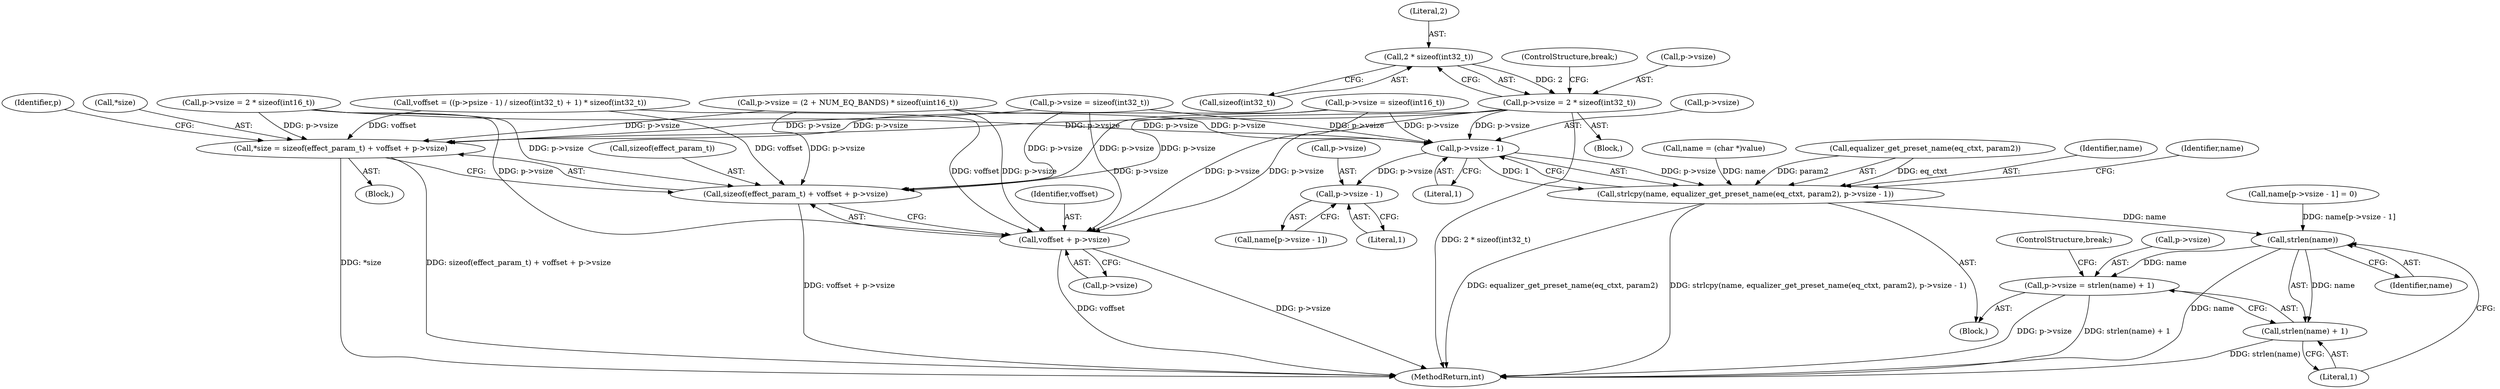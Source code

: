 digraph "0_Android_d72ea85c78a1a68bf99fd5804ad9784b4102fe57@API" {
"1000233" [label="(Call,2 * sizeof(int32_t))"];
"1000229" [label="(Call,p->vsize = 2 * sizeof(int32_t))"];
"1000297" [label="(Call,*size = sizeof(effect_param_t) + voffset + p->vsize)"];
"1000300" [label="(Call,sizeof(effect_param_t) + voffset + p->vsize)"];
"1000303" [label="(Call,voffset + p->vsize)"];
"1000570" [label="(Call,p->vsize - 1)"];
"1000565" [label="(Call,strlcpy(name, equalizer_get_preset_name(eq_ctxt, param2), p->vsize - 1))"];
"1000589" [label="(Call,strlen(name))"];
"1000584" [label="(Call,p->vsize = strlen(name) + 1)"];
"1000588" [label="(Call,strlen(name) + 1)"];
"1000578" [label="(Call,p->vsize - 1)"];
"1000590" [label="(Identifier,name)"];
"1000576" [label="(Call,name[p->vsize - 1])"];
"1000560" [label="(Call,name = (char *)value)"];
"1000300" [label="(Call,sizeof(effect_param_t) + voffset + p->vsize)"];
"1000311" [label="(Identifier,p)"];
"1000567" [label="(Call,equalizer_get_preset_name(eq_ctxt, param2))"];
"1000575" [label="(Call,name[p->vsize - 1] = 0)"];
"1000565" [label="(Call,strlcpy(name, equalizer_get_preset_name(eq_ctxt, param2), p->vsize - 1))"];
"1000566" [label="(Identifier,name)"];
"1000577" [label="(Identifier,name)"];
"1000588" [label="(Call,strlen(name) + 1)"];
"1000235" [label="(Call,sizeof(int32_t))"];
"1000579" [label="(Call,p->vsize)"];
"1000233" [label="(Call,2 * sizeof(int32_t))"];
"1000237" [label="(ControlStructure,break;)"];
"1000570" [label="(Call,p->vsize - 1)"];
"1000303" [label="(Call,voffset + p->vsize)"];
"1000234" [label="(Literal,2)"];
"1000589" [label="(Call,strlen(name))"];
"1000304" [label="(Identifier,voffset)"];
"1000592" [label="(ControlStructure,break;)"];
"1000305" [label="(Call,p->vsize)"];
"1000204" [label="(Call,p->vsize = 2 * sizeof(int16_t))"];
"1000162" [label="(Block,)"];
"1000318" [label="(Block,)"];
"1000230" [label="(Call,p->vsize)"];
"1000181" [label="(Call,p->vsize = sizeof(int16_t))"];
"1000297" [label="(Call,*size = sizeof(effect_param_t) + voffset + p->vsize)"];
"1000252" [label="(Call,p->vsize = sizeof(int32_t))"];
"1000229" [label="(Call,p->vsize = 2 * sizeof(int32_t))"];
"1000112" [label="(Call,voffset = ((p->psize - 1) / sizeof(int32_t) + 1) * sizeof(int32_t))"];
"1000651" [label="(MethodReturn,int)"];
"1000301" [label="(Call,sizeof(effect_param_t))"];
"1000574" [label="(Literal,1)"];
"1000585" [label="(Call,p->vsize)"];
"1000298" [label="(Call,*size)"];
"1000279" [label="(Call,p->vsize = (2 + NUM_EQ_BANDS) * sizeof(uint16_t))"];
"1000584" [label="(Call,p->vsize = strlen(name) + 1)"];
"1000571" [label="(Call,p->vsize)"];
"1000104" [label="(Block,)"];
"1000591" [label="(Literal,1)"];
"1000578" [label="(Call,p->vsize - 1)"];
"1000582" [label="(Literal,1)"];
"1000233" -> "1000229"  [label="AST: "];
"1000233" -> "1000235"  [label="CFG: "];
"1000234" -> "1000233"  [label="AST: "];
"1000235" -> "1000233"  [label="AST: "];
"1000229" -> "1000233"  [label="CFG: "];
"1000233" -> "1000229"  [label="DDG: 2"];
"1000229" -> "1000162"  [label="AST: "];
"1000230" -> "1000229"  [label="AST: "];
"1000237" -> "1000229"  [label="CFG: "];
"1000229" -> "1000651"  [label="DDG: 2 * sizeof(int32_t)"];
"1000229" -> "1000297"  [label="DDG: p->vsize"];
"1000229" -> "1000300"  [label="DDG: p->vsize"];
"1000229" -> "1000303"  [label="DDG: p->vsize"];
"1000229" -> "1000570"  [label="DDG: p->vsize"];
"1000297" -> "1000104"  [label="AST: "];
"1000297" -> "1000300"  [label="CFG: "];
"1000298" -> "1000297"  [label="AST: "];
"1000300" -> "1000297"  [label="AST: "];
"1000311" -> "1000297"  [label="CFG: "];
"1000297" -> "1000651"  [label="DDG: *size"];
"1000297" -> "1000651"  [label="DDG: sizeof(effect_param_t) + voffset + p->vsize"];
"1000112" -> "1000297"  [label="DDG: voffset"];
"1000181" -> "1000297"  [label="DDG: p->vsize"];
"1000204" -> "1000297"  [label="DDG: p->vsize"];
"1000252" -> "1000297"  [label="DDG: p->vsize"];
"1000279" -> "1000297"  [label="DDG: p->vsize"];
"1000300" -> "1000303"  [label="CFG: "];
"1000301" -> "1000300"  [label="AST: "];
"1000303" -> "1000300"  [label="AST: "];
"1000300" -> "1000651"  [label="DDG: voffset + p->vsize"];
"1000112" -> "1000300"  [label="DDG: voffset"];
"1000181" -> "1000300"  [label="DDG: p->vsize"];
"1000204" -> "1000300"  [label="DDG: p->vsize"];
"1000252" -> "1000300"  [label="DDG: p->vsize"];
"1000279" -> "1000300"  [label="DDG: p->vsize"];
"1000303" -> "1000305"  [label="CFG: "];
"1000304" -> "1000303"  [label="AST: "];
"1000305" -> "1000303"  [label="AST: "];
"1000303" -> "1000651"  [label="DDG: voffset"];
"1000303" -> "1000651"  [label="DDG: p->vsize"];
"1000112" -> "1000303"  [label="DDG: voffset"];
"1000181" -> "1000303"  [label="DDG: p->vsize"];
"1000204" -> "1000303"  [label="DDG: p->vsize"];
"1000252" -> "1000303"  [label="DDG: p->vsize"];
"1000279" -> "1000303"  [label="DDG: p->vsize"];
"1000570" -> "1000565"  [label="AST: "];
"1000570" -> "1000574"  [label="CFG: "];
"1000571" -> "1000570"  [label="AST: "];
"1000574" -> "1000570"  [label="AST: "];
"1000565" -> "1000570"  [label="CFG: "];
"1000570" -> "1000565"  [label="DDG: p->vsize"];
"1000570" -> "1000565"  [label="DDG: 1"];
"1000181" -> "1000570"  [label="DDG: p->vsize"];
"1000204" -> "1000570"  [label="DDG: p->vsize"];
"1000252" -> "1000570"  [label="DDG: p->vsize"];
"1000279" -> "1000570"  [label="DDG: p->vsize"];
"1000570" -> "1000578"  [label="DDG: p->vsize"];
"1000565" -> "1000318"  [label="AST: "];
"1000566" -> "1000565"  [label="AST: "];
"1000567" -> "1000565"  [label="AST: "];
"1000577" -> "1000565"  [label="CFG: "];
"1000565" -> "1000651"  [label="DDG: equalizer_get_preset_name(eq_ctxt, param2)"];
"1000565" -> "1000651"  [label="DDG: strlcpy(name, equalizer_get_preset_name(eq_ctxt, param2), p->vsize - 1)"];
"1000560" -> "1000565"  [label="DDG: name"];
"1000567" -> "1000565"  [label="DDG: eq_ctxt"];
"1000567" -> "1000565"  [label="DDG: param2"];
"1000565" -> "1000589"  [label="DDG: name"];
"1000589" -> "1000588"  [label="AST: "];
"1000589" -> "1000590"  [label="CFG: "];
"1000590" -> "1000589"  [label="AST: "];
"1000591" -> "1000589"  [label="CFG: "];
"1000589" -> "1000651"  [label="DDG: name"];
"1000589" -> "1000584"  [label="DDG: name"];
"1000589" -> "1000588"  [label="DDG: name"];
"1000575" -> "1000589"  [label="DDG: name[p->vsize - 1]"];
"1000584" -> "1000318"  [label="AST: "];
"1000584" -> "1000588"  [label="CFG: "];
"1000585" -> "1000584"  [label="AST: "];
"1000588" -> "1000584"  [label="AST: "];
"1000592" -> "1000584"  [label="CFG: "];
"1000584" -> "1000651"  [label="DDG: strlen(name) + 1"];
"1000584" -> "1000651"  [label="DDG: p->vsize"];
"1000588" -> "1000591"  [label="CFG: "];
"1000591" -> "1000588"  [label="AST: "];
"1000588" -> "1000651"  [label="DDG: strlen(name)"];
"1000578" -> "1000576"  [label="AST: "];
"1000578" -> "1000582"  [label="CFG: "];
"1000579" -> "1000578"  [label="AST: "];
"1000582" -> "1000578"  [label="AST: "];
"1000576" -> "1000578"  [label="CFG: "];
}
